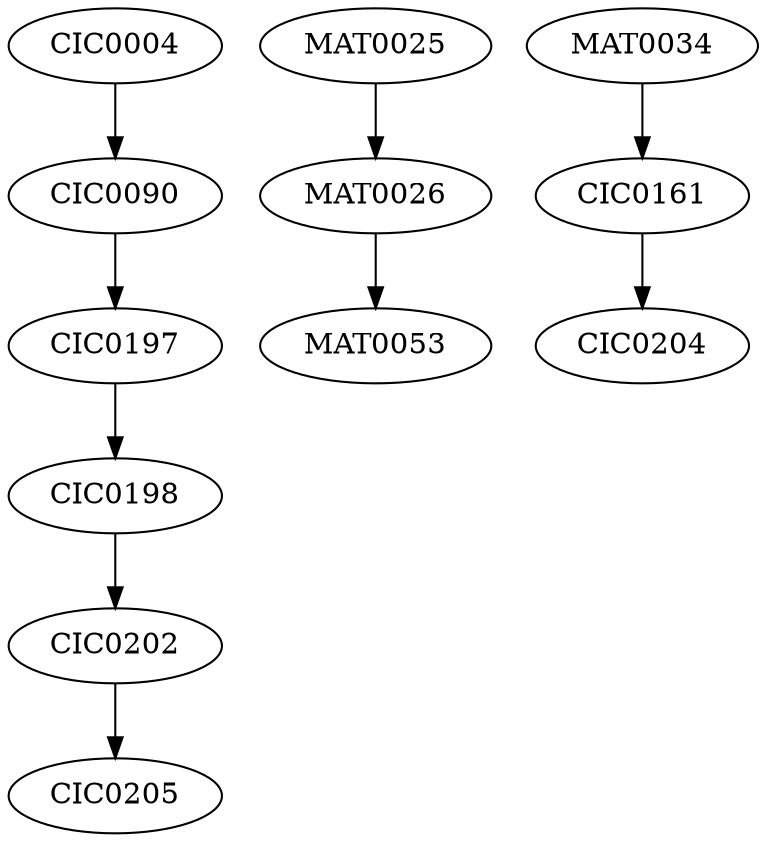 digraph obrigatorias{
CIC0004->CIC0090
CIC0090->CIC0197
CIC0197->CIC0198
CIC0198->CIC0202
CIC0202->CIC0205

MAT0025->MAT0026
MAT0026->MAT0053

MAT0034->CIC0161
CIC0161->CIC0204

}